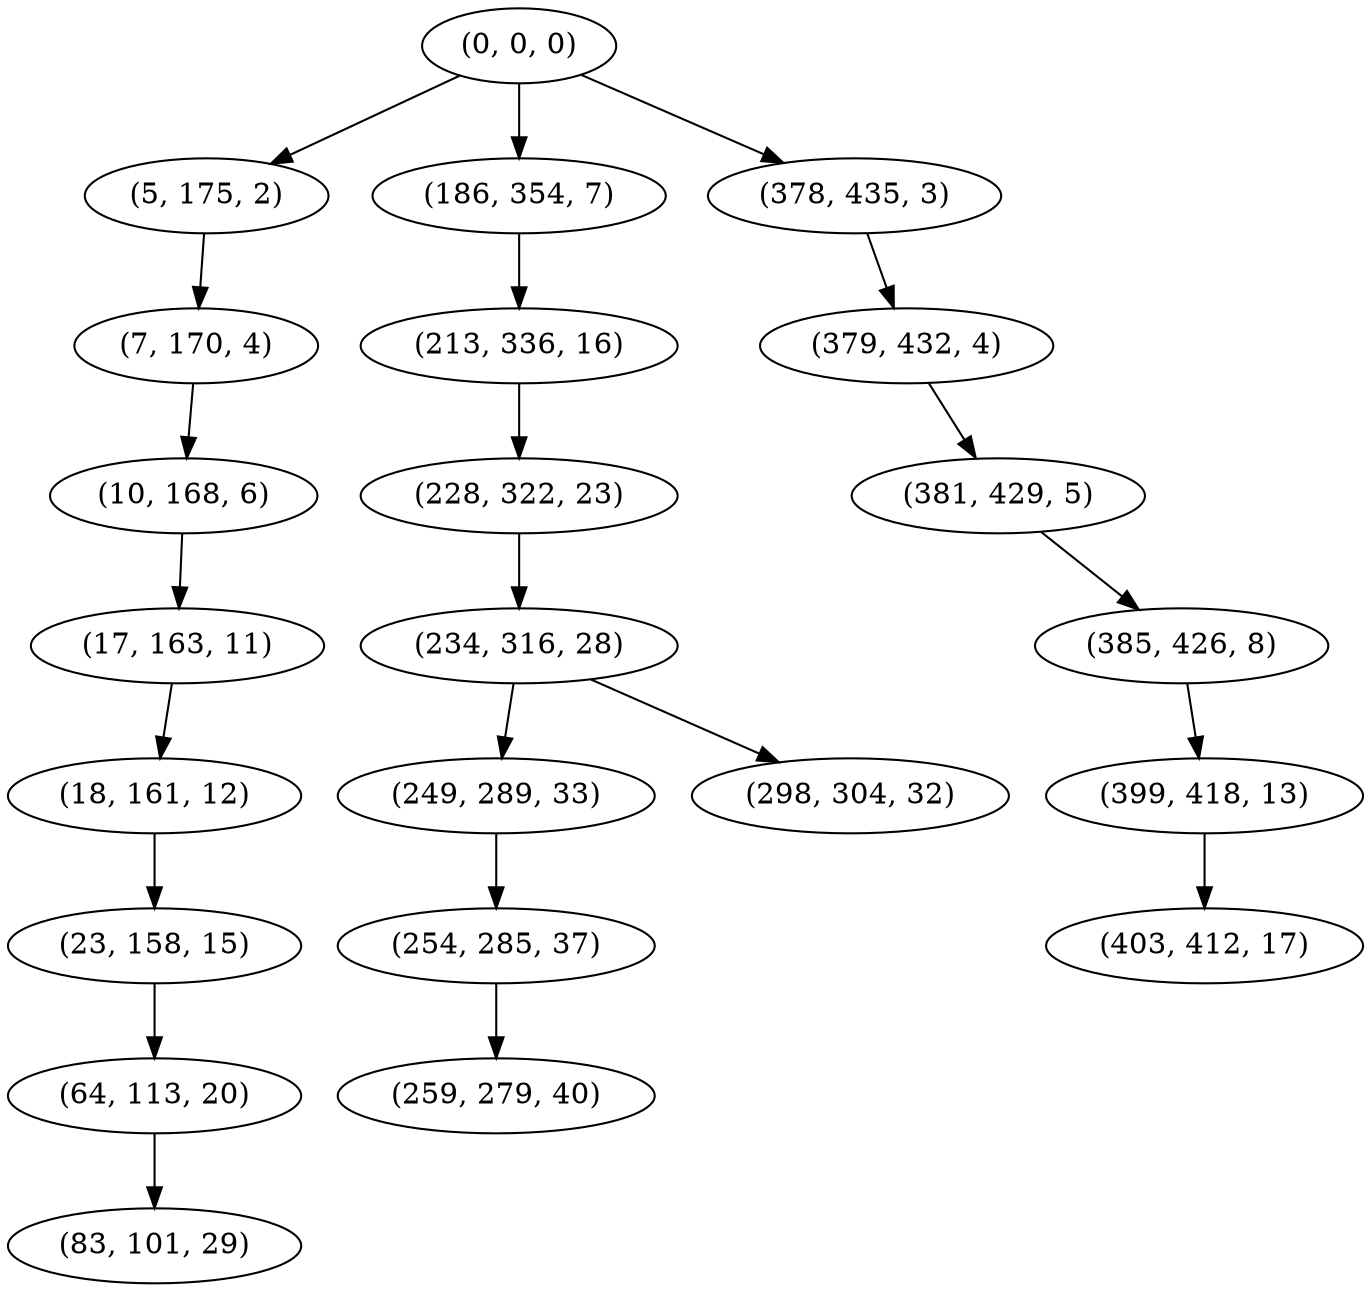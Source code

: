 digraph tree {
    "(0, 0, 0)";
    "(5, 175, 2)";
    "(7, 170, 4)";
    "(10, 168, 6)";
    "(17, 163, 11)";
    "(18, 161, 12)";
    "(23, 158, 15)";
    "(64, 113, 20)";
    "(83, 101, 29)";
    "(186, 354, 7)";
    "(213, 336, 16)";
    "(228, 322, 23)";
    "(234, 316, 28)";
    "(249, 289, 33)";
    "(254, 285, 37)";
    "(259, 279, 40)";
    "(298, 304, 32)";
    "(378, 435, 3)";
    "(379, 432, 4)";
    "(381, 429, 5)";
    "(385, 426, 8)";
    "(399, 418, 13)";
    "(403, 412, 17)";
    "(0, 0, 0)" -> "(5, 175, 2)";
    "(0, 0, 0)" -> "(186, 354, 7)";
    "(0, 0, 0)" -> "(378, 435, 3)";
    "(5, 175, 2)" -> "(7, 170, 4)";
    "(7, 170, 4)" -> "(10, 168, 6)";
    "(10, 168, 6)" -> "(17, 163, 11)";
    "(17, 163, 11)" -> "(18, 161, 12)";
    "(18, 161, 12)" -> "(23, 158, 15)";
    "(23, 158, 15)" -> "(64, 113, 20)";
    "(64, 113, 20)" -> "(83, 101, 29)";
    "(186, 354, 7)" -> "(213, 336, 16)";
    "(213, 336, 16)" -> "(228, 322, 23)";
    "(228, 322, 23)" -> "(234, 316, 28)";
    "(234, 316, 28)" -> "(249, 289, 33)";
    "(234, 316, 28)" -> "(298, 304, 32)";
    "(249, 289, 33)" -> "(254, 285, 37)";
    "(254, 285, 37)" -> "(259, 279, 40)";
    "(378, 435, 3)" -> "(379, 432, 4)";
    "(379, 432, 4)" -> "(381, 429, 5)";
    "(381, 429, 5)" -> "(385, 426, 8)";
    "(385, 426, 8)" -> "(399, 418, 13)";
    "(399, 418, 13)" -> "(403, 412, 17)";
}

